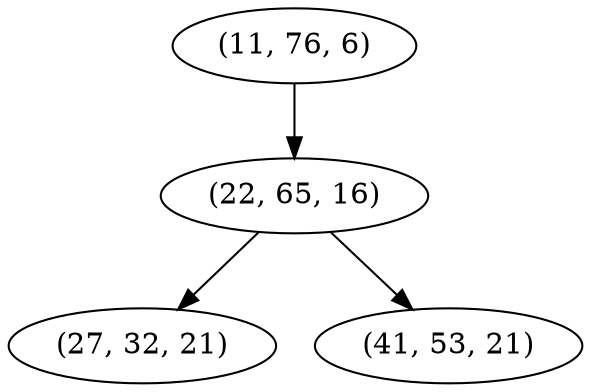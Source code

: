 digraph tree {
    "(11, 76, 6)";
    "(22, 65, 16)";
    "(27, 32, 21)";
    "(41, 53, 21)";
    "(11, 76, 6)" -> "(22, 65, 16)";
    "(22, 65, 16)" -> "(27, 32, 21)";
    "(22, 65, 16)" -> "(41, 53, 21)";
}
